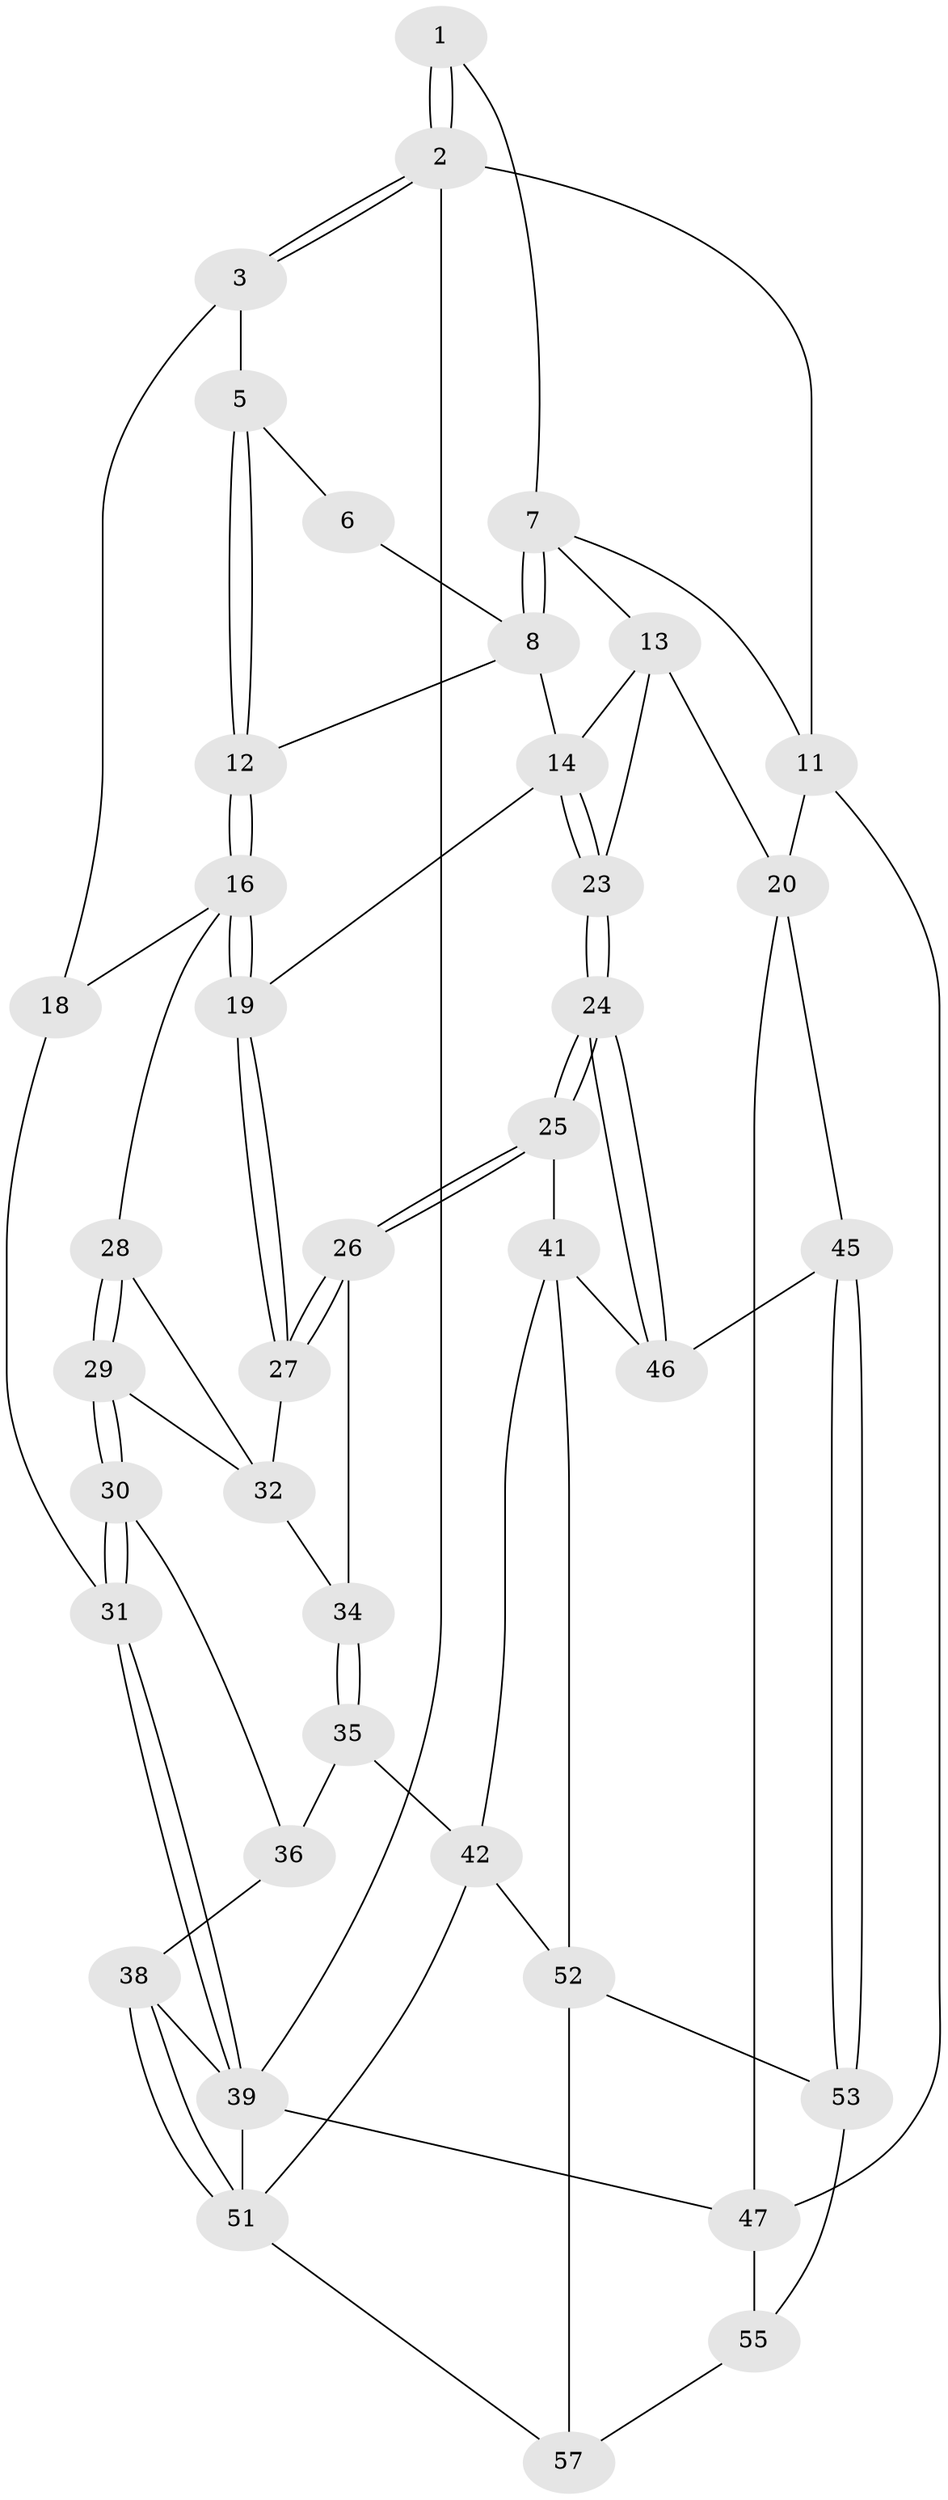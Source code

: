 // original degree distribution, {3: 0.034482758620689655, 6: 0.20689655172413793, 5: 0.5172413793103449, 4: 0.2413793103448276}
// Generated by graph-tools (version 1.1) at 2025/11/02/27/25 16:11:56]
// undirected, 40 vertices, 87 edges
graph export_dot {
graph [start="1"]
  node [color=gray90,style=filled];
  1 [pos="+0.3029994732072728+0"];
  2 [pos="+0+0"];
  3 [pos="+0+0.04310202662609078",super="+4"];
  5 [pos="+0.19583336251145195+0.16923627731831273"];
  6 [pos="+0.3015583008686254+0"];
  7 [pos="+0.6407101952504134+0",super="+10"];
  8 [pos="+0.47752877540396593+0.18426483050768075",super="+9"];
  11 [pos="+1+0"];
  12 [pos="+0.37072543205652214+0.22618222943119498"];
  13 [pos="+0.7362200479389521+0.2349855195868016",super="+21"];
  14 [pos="+0.6798741224860172+0.28335311650630857",super="+15"];
  16 [pos="+0.359502112315751+0.29970508040870997",super="+17"];
  18 [pos="+0.17748525465990458+0.31725636100622523",super="+22"];
  19 [pos="+0.5225406318532988+0.4024753100201074"];
  20 [pos="+1+0.4833114583242052",super="+44"];
  23 [pos="+0.7614696727359922+0.5693045321001707"];
  24 [pos="+0.7036058511478336+0.6429455612271889"];
  25 [pos="+0.6264054930121391+0.6294542188575342"];
  26 [pos="+0.5638214274392616+0.5785927119304399"];
  27 [pos="+0.5172311584722794+0.4240944679905377"];
  28 [pos="+0.2581531567889221+0.39610342498685314"];
  29 [pos="+0.23222074324176437+0.49861349080078976"];
  30 [pos="+0.22287498988662122+0.5080439933143837"];
  31 [pos="+0+0.5586072892713186"];
  32 [pos="+0.4311940398881198+0.4523452871349097",super="+33"];
  34 [pos="+0.407972115859109+0.608399096917019"];
  35 [pos="+0.36057956838284094+0.696650798043918",super="+43"];
  36 [pos="+0.23461217295772355+0.5878982767897604",super="+37"];
  38 [pos="+0.1394483870959113+0.7571651923072609"];
  39 [pos="+0+0.7680653067939258",super="+40"];
  41 [pos="+0.5103350591822888+0.7511375374313706",super="+49"];
  42 [pos="+0.3567459637768194+0.769125001075885",super="+50"];
  45 [pos="+0.7661949275124768+0.7608162433952672"];
  46 [pos="+0.7463699677460816+0.7406722895485616"];
  47 [pos="+1+1",super="+48"];
  51 [pos="+0.29243066416816615+1",super="+58"];
  52 [pos="+0.5552924241661741+0.9085239571577699",super="+54"];
  53 [pos="+0.8022336922432327+0.8360173595124527"];
  55 [pos="+0.8676941592247064+0.8687765936750073",super="+56"];
  57 [pos="+0.6045123807389639+1"];
  1 -- 2;
  1 -- 2;
  1 -- 7;
  2 -- 3;
  2 -- 3;
  2 -- 11;
  2 -- 39;
  3 -- 18 [weight=2];
  3 -- 5;
  5 -- 6;
  5 -- 12;
  5 -- 12;
  6 -- 8;
  7 -- 8;
  7 -- 8;
  7 -- 11;
  7 -- 13;
  8 -- 14;
  8 -- 12;
  11 -- 20;
  11 -- 47;
  12 -- 16;
  12 -- 16;
  13 -- 14;
  13 -- 20;
  13 -- 23;
  14 -- 23;
  14 -- 23;
  14 -- 19;
  16 -- 19;
  16 -- 19;
  16 -- 18;
  16 -- 28;
  18 -- 31;
  19 -- 27;
  19 -- 27;
  20 -- 45;
  20 -- 47;
  23 -- 24;
  23 -- 24;
  24 -- 25;
  24 -- 25;
  24 -- 46;
  24 -- 46;
  25 -- 26;
  25 -- 26;
  25 -- 41;
  26 -- 27;
  26 -- 27;
  26 -- 34;
  27 -- 32;
  28 -- 29;
  28 -- 29;
  28 -- 32;
  29 -- 30;
  29 -- 30;
  29 -- 32;
  30 -- 31;
  30 -- 31;
  30 -- 36;
  31 -- 39;
  31 -- 39;
  32 -- 34;
  34 -- 35;
  34 -- 35;
  35 -- 36 [weight=2];
  35 -- 42;
  36 -- 38;
  38 -- 39;
  38 -- 51;
  38 -- 51;
  39 -- 47;
  39 -- 51;
  41 -- 42;
  41 -- 52;
  41 -- 46;
  42 -- 51;
  42 -- 52;
  45 -- 46;
  45 -- 53;
  45 -- 53;
  47 -- 55 [weight=2];
  51 -- 57;
  52 -- 57;
  52 -- 53;
  53 -- 55;
  55 -- 57;
}
